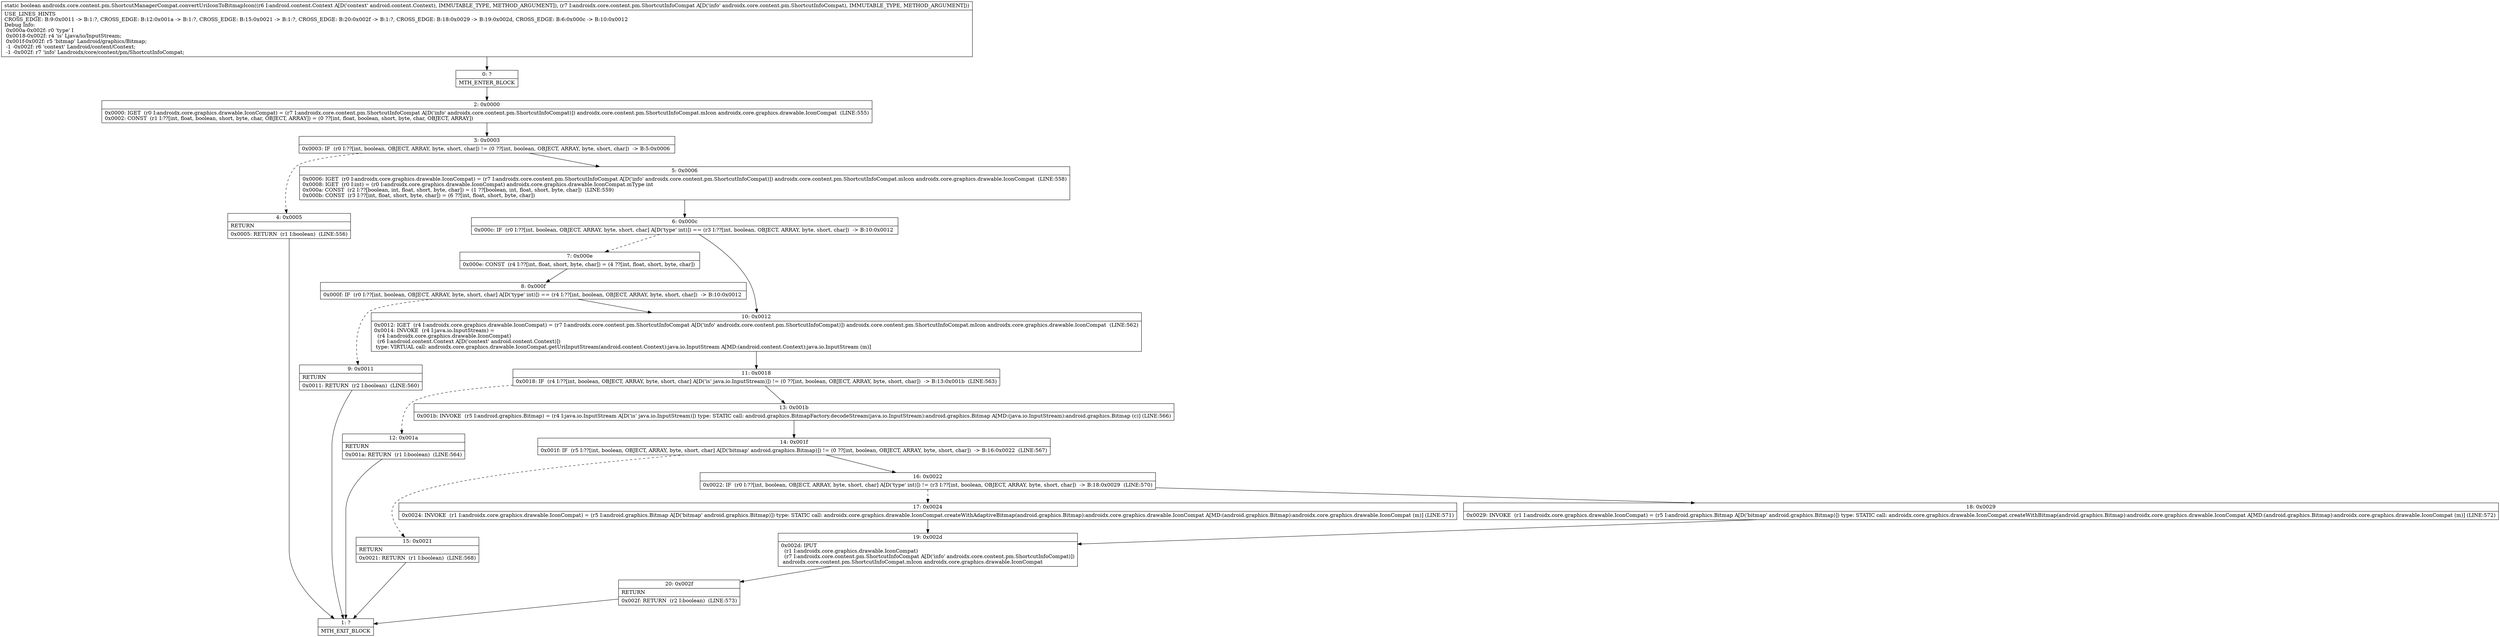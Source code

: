 digraph "CFG forandroidx.core.content.pm.ShortcutManagerCompat.convertUriIconToBitmapIcon(Landroid\/content\/Context;Landroidx\/core\/content\/pm\/ShortcutInfoCompat;)Z" {
Node_0 [shape=record,label="{0\:\ ?|MTH_ENTER_BLOCK\l}"];
Node_2 [shape=record,label="{2\:\ 0x0000|0x0000: IGET  (r0 I:androidx.core.graphics.drawable.IconCompat) = (r7 I:androidx.core.content.pm.ShortcutInfoCompat A[D('info' androidx.core.content.pm.ShortcutInfoCompat)]) androidx.core.content.pm.ShortcutInfoCompat.mIcon androidx.core.graphics.drawable.IconCompat  (LINE:555)\l0x0002: CONST  (r1 I:??[int, float, boolean, short, byte, char, OBJECT, ARRAY]) = (0 ??[int, float, boolean, short, byte, char, OBJECT, ARRAY]) \l}"];
Node_3 [shape=record,label="{3\:\ 0x0003|0x0003: IF  (r0 I:??[int, boolean, OBJECT, ARRAY, byte, short, char]) != (0 ??[int, boolean, OBJECT, ARRAY, byte, short, char])  \-\> B:5:0x0006 \l}"];
Node_4 [shape=record,label="{4\:\ 0x0005|RETURN\l|0x0005: RETURN  (r1 I:boolean)  (LINE:556)\l}"];
Node_1 [shape=record,label="{1\:\ ?|MTH_EXIT_BLOCK\l}"];
Node_5 [shape=record,label="{5\:\ 0x0006|0x0006: IGET  (r0 I:androidx.core.graphics.drawable.IconCompat) = (r7 I:androidx.core.content.pm.ShortcutInfoCompat A[D('info' androidx.core.content.pm.ShortcutInfoCompat)]) androidx.core.content.pm.ShortcutInfoCompat.mIcon androidx.core.graphics.drawable.IconCompat  (LINE:558)\l0x0008: IGET  (r0 I:int) = (r0 I:androidx.core.graphics.drawable.IconCompat) androidx.core.graphics.drawable.IconCompat.mType int \l0x000a: CONST  (r2 I:??[boolean, int, float, short, byte, char]) = (1 ??[boolean, int, float, short, byte, char])  (LINE:559)\l0x000b: CONST  (r3 I:??[int, float, short, byte, char]) = (6 ??[int, float, short, byte, char]) \l}"];
Node_6 [shape=record,label="{6\:\ 0x000c|0x000c: IF  (r0 I:??[int, boolean, OBJECT, ARRAY, byte, short, char] A[D('type' int)]) == (r3 I:??[int, boolean, OBJECT, ARRAY, byte, short, char])  \-\> B:10:0x0012 \l}"];
Node_7 [shape=record,label="{7\:\ 0x000e|0x000e: CONST  (r4 I:??[int, float, short, byte, char]) = (4 ??[int, float, short, byte, char]) \l}"];
Node_8 [shape=record,label="{8\:\ 0x000f|0x000f: IF  (r0 I:??[int, boolean, OBJECT, ARRAY, byte, short, char] A[D('type' int)]) == (r4 I:??[int, boolean, OBJECT, ARRAY, byte, short, char])  \-\> B:10:0x0012 \l}"];
Node_9 [shape=record,label="{9\:\ 0x0011|RETURN\l|0x0011: RETURN  (r2 I:boolean)  (LINE:560)\l}"];
Node_10 [shape=record,label="{10\:\ 0x0012|0x0012: IGET  (r4 I:androidx.core.graphics.drawable.IconCompat) = (r7 I:androidx.core.content.pm.ShortcutInfoCompat A[D('info' androidx.core.content.pm.ShortcutInfoCompat)]) androidx.core.content.pm.ShortcutInfoCompat.mIcon androidx.core.graphics.drawable.IconCompat  (LINE:562)\l0x0014: INVOKE  (r4 I:java.io.InputStream) = \l  (r4 I:androidx.core.graphics.drawable.IconCompat)\l  (r6 I:android.content.Context A[D('context' android.content.Context)])\l type: VIRTUAL call: androidx.core.graphics.drawable.IconCompat.getUriInputStream(android.content.Context):java.io.InputStream A[MD:(android.content.Context):java.io.InputStream (m)]\l}"];
Node_11 [shape=record,label="{11\:\ 0x0018|0x0018: IF  (r4 I:??[int, boolean, OBJECT, ARRAY, byte, short, char] A[D('is' java.io.InputStream)]) != (0 ??[int, boolean, OBJECT, ARRAY, byte, short, char])  \-\> B:13:0x001b  (LINE:563)\l}"];
Node_12 [shape=record,label="{12\:\ 0x001a|RETURN\l|0x001a: RETURN  (r1 I:boolean)  (LINE:564)\l}"];
Node_13 [shape=record,label="{13\:\ 0x001b|0x001b: INVOKE  (r5 I:android.graphics.Bitmap) = (r4 I:java.io.InputStream A[D('is' java.io.InputStream)]) type: STATIC call: android.graphics.BitmapFactory.decodeStream(java.io.InputStream):android.graphics.Bitmap A[MD:(java.io.InputStream):android.graphics.Bitmap (c)] (LINE:566)\l}"];
Node_14 [shape=record,label="{14\:\ 0x001f|0x001f: IF  (r5 I:??[int, boolean, OBJECT, ARRAY, byte, short, char] A[D('bitmap' android.graphics.Bitmap)]) != (0 ??[int, boolean, OBJECT, ARRAY, byte, short, char])  \-\> B:16:0x0022  (LINE:567)\l}"];
Node_15 [shape=record,label="{15\:\ 0x0021|RETURN\l|0x0021: RETURN  (r1 I:boolean)  (LINE:568)\l}"];
Node_16 [shape=record,label="{16\:\ 0x0022|0x0022: IF  (r0 I:??[int, boolean, OBJECT, ARRAY, byte, short, char] A[D('type' int)]) != (r3 I:??[int, boolean, OBJECT, ARRAY, byte, short, char])  \-\> B:18:0x0029  (LINE:570)\l}"];
Node_17 [shape=record,label="{17\:\ 0x0024|0x0024: INVOKE  (r1 I:androidx.core.graphics.drawable.IconCompat) = (r5 I:android.graphics.Bitmap A[D('bitmap' android.graphics.Bitmap)]) type: STATIC call: androidx.core.graphics.drawable.IconCompat.createWithAdaptiveBitmap(android.graphics.Bitmap):androidx.core.graphics.drawable.IconCompat A[MD:(android.graphics.Bitmap):androidx.core.graphics.drawable.IconCompat (m)] (LINE:571)\l}"];
Node_19 [shape=record,label="{19\:\ 0x002d|0x002d: IPUT  \l  (r1 I:androidx.core.graphics.drawable.IconCompat)\l  (r7 I:androidx.core.content.pm.ShortcutInfoCompat A[D('info' androidx.core.content.pm.ShortcutInfoCompat)])\l androidx.core.content.pm.ShortcutInfoCompat.mIcon androidx.core.graphics.drawable.IconCompat \l}"];
Node_20 [shape=record,label="{20\:\ 0x002f|RETURN\l|0x002f: RETURN  (r2 I:boolean)  (LINE:573)\l}"];
Node_18 [shape=record,label="{18\:\ 0x0029|0x0029: INVOKE  (r1 I:androidx.core.graphics.drawable.IconCompat) = (r5 I:android.graphics.Bitmap A[D('bitmap' android.graphics.Bitmap)]) type: STATIC call: androidx.core.graphics.drawable.IconCompat.createWithBitmap(android.graphics.Bitmap):androidx.core.graphics.drawable.IconCompat A[MD:(android.graphics.Bitmap):androidx.core.graphics.drawable.IconCompat (m)] (LINE:572)\l}"];
MethodNode[shape=record,label="{static boolean androidx.core.content.pm.ShortcutManagerCompat.convertUriIconToBitmapIcon((r6 I:android.content.Context A[D('context' android.content.Context), IMMUTABLE_TYPE, METHOD_ARGUMENT]), (r7 I:androidx.core.content.pm.ShortcutInfoCompat A[D('info' androidx.core.content.pm.ShortcutInfoCompat), IMMUTABLE_TYPE, METHOD_ARGUMENT]))  | USE_LINES_HINTS\lCROSS_EDGE: B:9:0x0011 \-\> B:1:?, CROSS_EDGE: B:12:0x001a \-\> B:1:?, CROSS_EDGE: B:15:0x0021 \-\> B:1:?, CROSS_EDGE: B:20:0x002f \-\> B:1:?, CROSS_EDGE: B:18:0x0029 \-\> B:19:0x002d, CROSS_EDGE: B:6:0x000c \-\> B:10:0x0012\lDebug Info:\l  0x000a\-0x002f: r0 'type' I\l  0x0018\-0x002f: r4 'is' Ljava\/io\/InputStream;\l  0x001f\-0x002f: r5 'bitmap' Landroid\/graphics\/Bitmap;\l  \-1 \-0x002f: r6 'context' Landroid\/content\/Context;\l  \-1 \-0x002f: r7 'info' Landroidx\/core\/content\/pm\/ShortcutInfoCompat;\l}"];
MethodNode -> Node_0;Node_0 -> Node_2;
Node_2 -> Node_3;
Node_3 -> Node_4[style=dashed];
Node_3 -> Node_5;
Node_4 -> Node_1;
Node_5 -> Node_6;
Node_6 -> Node_7[style=dashed];
Node_6 -> Node_10;
Node_7 -> Node_8;
Node_8 -> Node_9[style=dashed];
Node_8 -> Node_10;
Node_9 -> Node_1;
Node_10 -> Node_11;
Node_11 -> Node_12[style=dashed];
Node_11 -> Node_13;
Node_12 -> Node_1;
Node_13 -> Node_14;
Node_14 -> Node_15[style=dashed];
Node_14 -> Node_16;
Node_15 -> Node_1;
Node_16 -> Node_17[style=dashed];
Node_16 -> Node_18;
Node_17 -> Node_19;
Node_19 -> Node_20;
Node_20 -> Node_1;
Node_18 -> Node_19;
}

